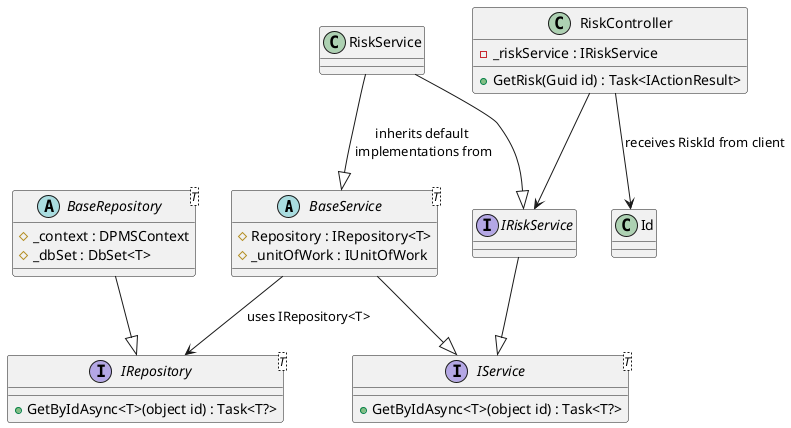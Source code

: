@startuml

abstract class BaseService<T> {
    #Repository : IRepository<T>
    #_unitOfWork : IUnitOfWork
}

abstract class BaseRepository<T> {
    #_context : DPMSContext
    #_dbSet : DbSet<T>
}

interface IRepository<T> {
    +GetByIdAsync<T>(object id) : Task<T?>
}

BaseRepository --|> IRepository

BaseService --|> IService
BaseService --> IRepository : uses IRepository<T>

class RiskController {
    -_riskService : IRiskService

    +GetRisk(Guid id) : Task<IActionResult>
}

class RiskService {
}

interface IRiskService {
}

interface IService<T> {
    +GetByIdAsync<T>(object id) : Task<T?>
}

IRiskService --|> IService
RiskService --|> IRiskService
RiskService --|> BaseService : inherits default \nimplementations from
RiskController --> IRiskService
RiskController --> Id : receives RiskId from client

@enduml